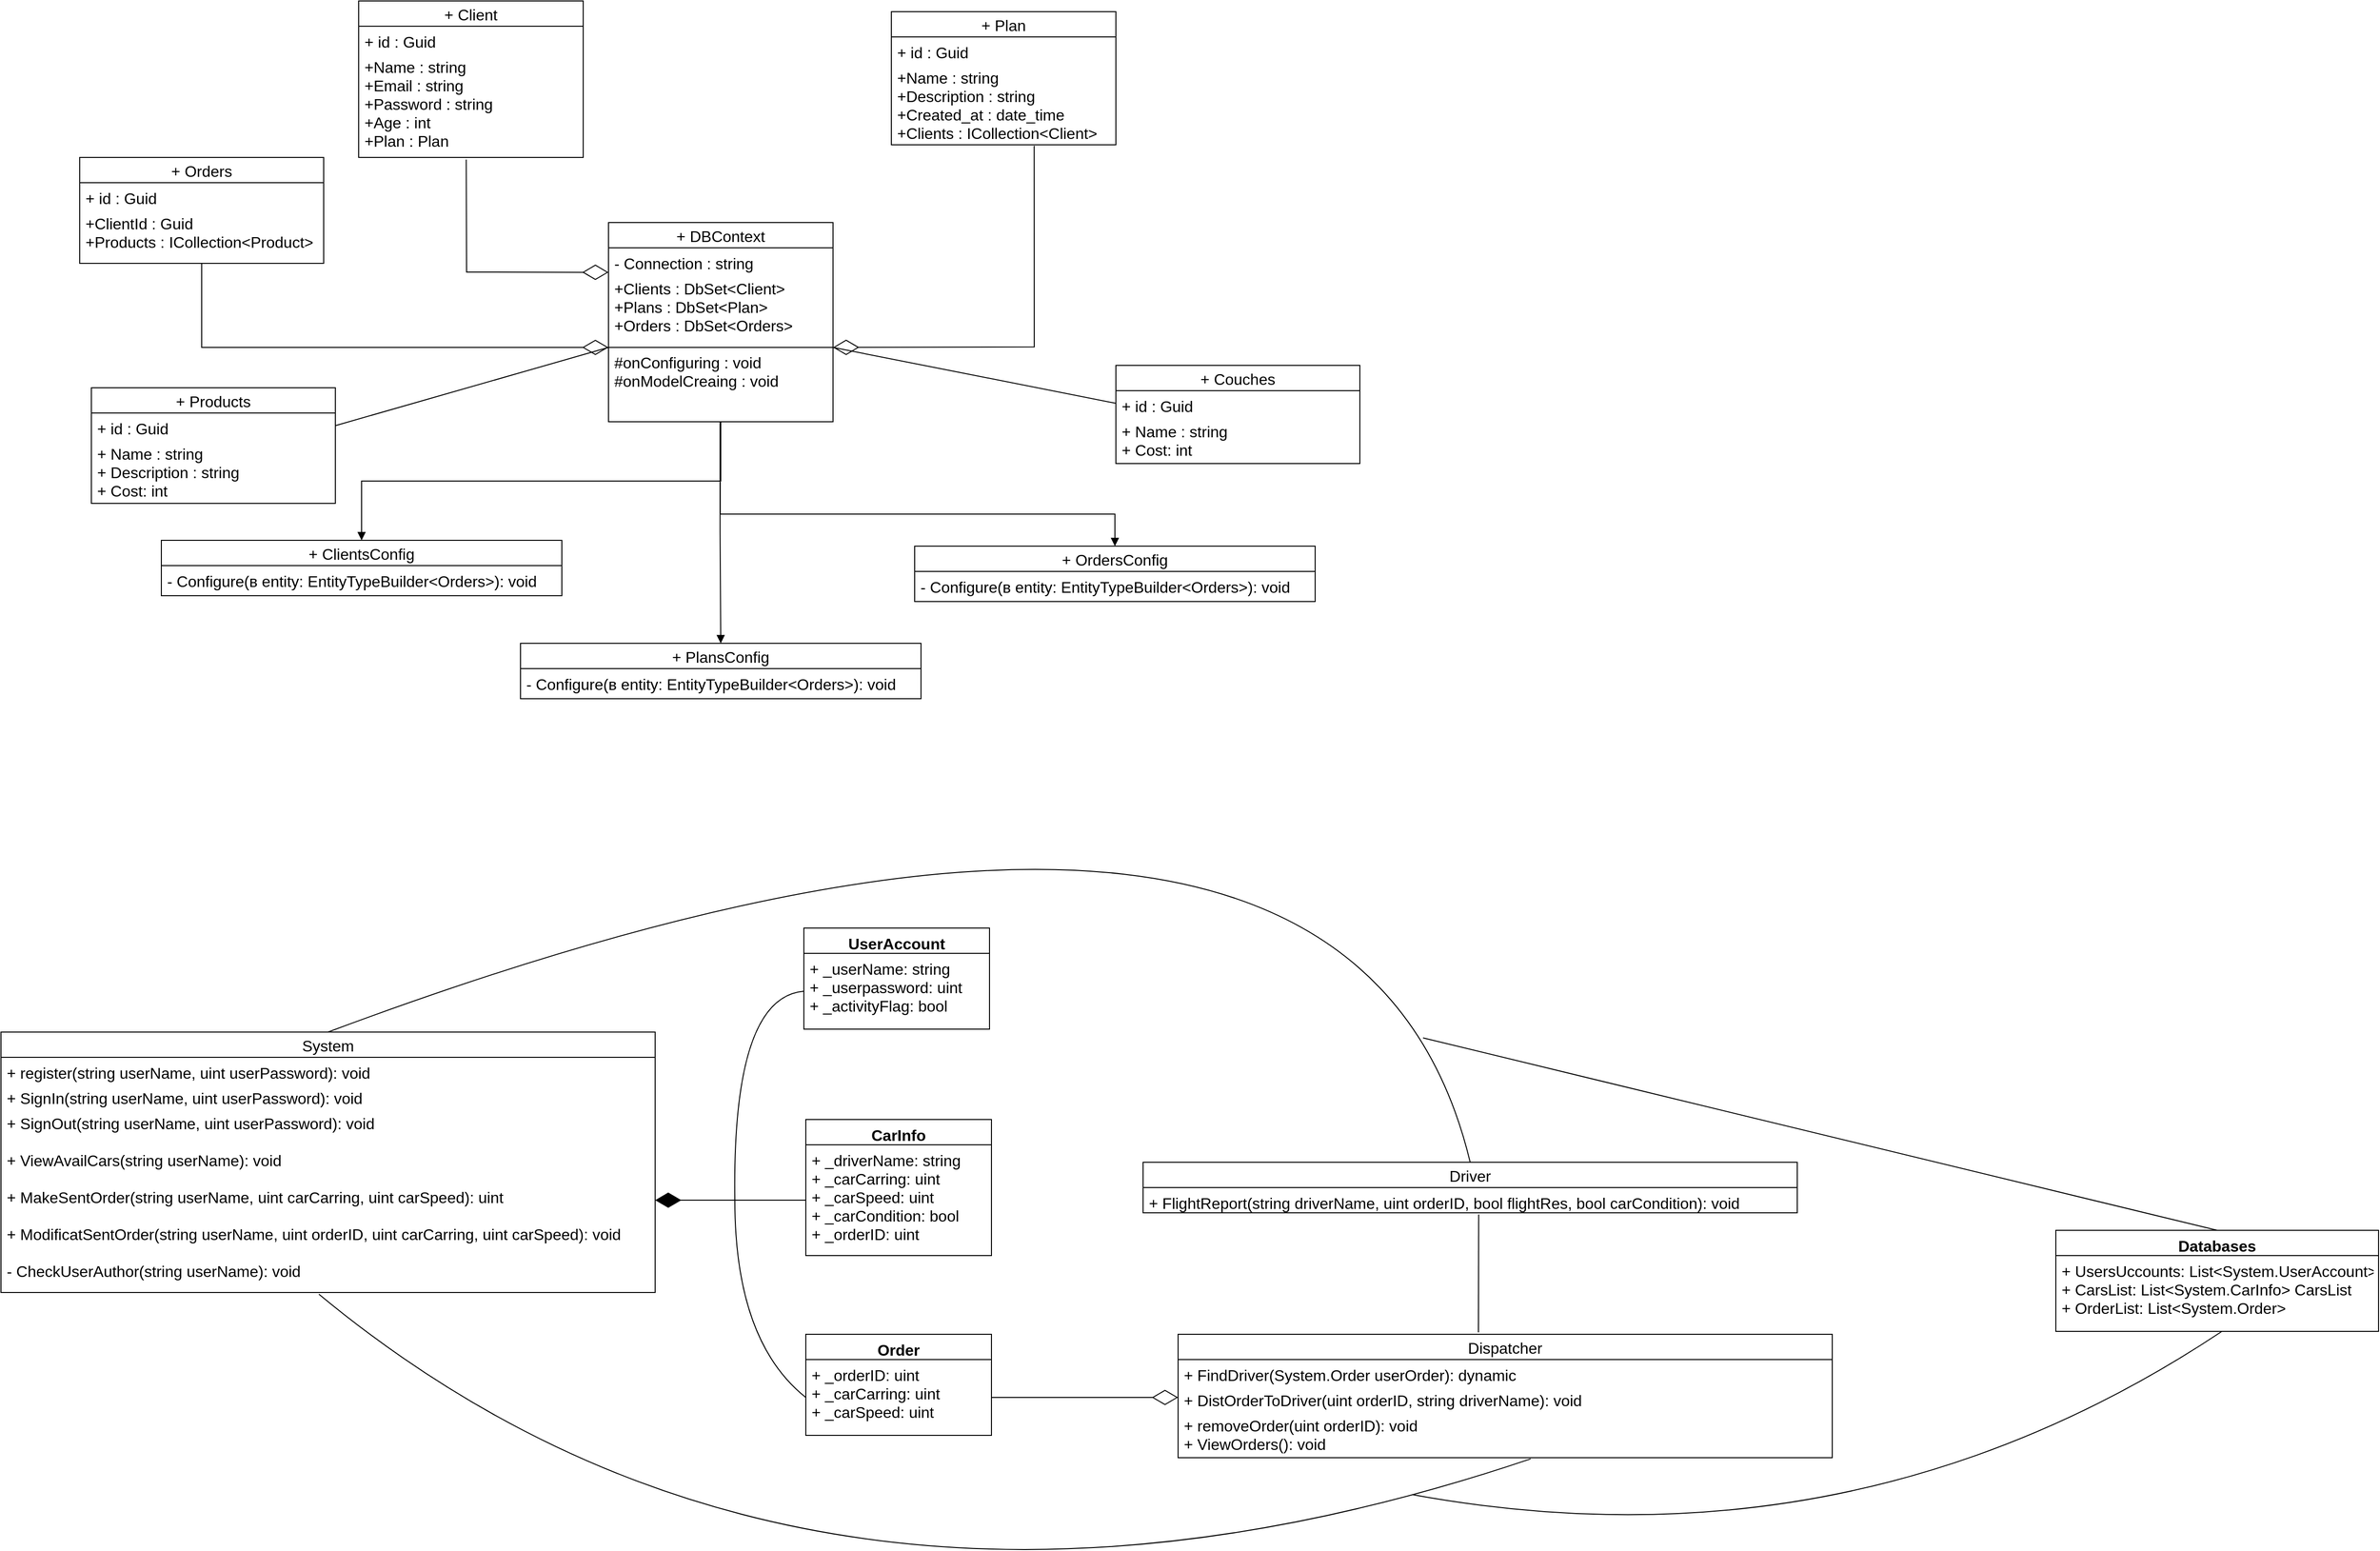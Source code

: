 <mxfile version="21.1.4" type="device">
  <diagram id="bxRbiOaqxQ_qso0ILXsK" name="Страница 1">
    <mxGraphModel dx="2540" dy="1966" grid="0" gridSize="10" guides="1" tooltips="1" connect="1" arrows="1" fold="1" page="0" pageScale="1" pageWidth="827" pageHeight="1169" math="0" shadow="0">
      <root>
        <mxCell id="0" />
        <mxCell id="1" parent="0" />
        <mxCell id="61zmjNbOXToTeWoblzgA-1" value="System" style="swimlane;fontStyle=0;childLayout=stackLayout;horizontal=1;startSize=26;fillColor=none;horizontalStack=0;resizeParent=1;resizeParentMax=0;resizeLast=0;collapsible=1;marginBottom=0;fontSize=16;" parent="1" vertex="1">
          <mxGeometry x="-4" y="321" width="673" height="268" as="geometry">
            <mxRectangle x="-4" y="321" width="115" height="31" as="alternateBounds" />
          </mxGeometry>
        </mxCell>
        <mxCell id="61zmjNbOXToTeWoblzgA-2" value="+ register(string userName, uint userPassword): void&#xa;&#xa;&#xa;&#xa;&#xa;&#xa;" style="text;strokeColor=none;fillColor=none;align=left;verticalAlign=top;spacingLeft=4;spacingRight=4;overflow=hidden;rotatable=0;points=[[0,0.5],[1,0.5]];portConstraint=eastwest;fontSize=16;" parent="61zmjNbOXToTeWoblzgA-1" vertex="1">
          <mxGeometry y="26" width="673" height="26" as="geometry" />
        </mxCell>
        <mxCell id="61zmjNbOXToTeWoblzgA-3" value="+ SignIn(string userName, uint userPassword): void&#xa;" style="text;strokeColor=none;fillColor=none;align=left;verticalAlign=top;spacingLeft=4;spacingRight=4;overflow=hidden;rotatable=0;points=[[0,0.5],[1,0.5]];portConstraint=eastwest;fontSize=16;" parent="61zmjNbOXToTeWoblzgA-1" vertex="1">
          <mxGeometry y="52" width="673" height="26" as="geometry" />
        </mxCell>
        <mxCell id="61zmjNbOXToTeWoblzgA-4" value="+ SignOut(string userName, uint userPassword): void&#xa;&#xa;+ ViewAvailCars(string userName): void&#xa;&#xa;+ MakeSentOrder(string userName, uint carCarring, uint carSpeed): uint&#xa;&#xa;+ ModificatSentOrder(string userName, uint orderID, uint carCarring, uint carSpeed): void&#xa;&#xa;- CheсkUserAuthor(string userName): void" style="text;strokeColor=none;fillColor=none;align=left;verticalAlign=top;spacingLeft=4;spacingRight=4;overflow=hidden;rotatable=0;points=[[0,0.5],[1,0.5]];portConstraint=eastwest;fontSize=16;" parent="61zmjNbOXToTeWoblzgA-1" vertex="1">
          <mxGeometry y="78" width="673" height="190" as="geometry" />
        </mxCell>
        <mxCell id="61zmjNbOXToTeWoblzgA-9" value="UserAccount" style="swimlane;fontStyle=1;align=center;verticalAlign=top;childLayout=stackLayout;horizontal=1;startSize=26;horizontalStack=0;resizeParent=1;resizeParentMax=0;resizeLast=0;collapsible=1;marginBottom=0;fontSize=16;" parent="1" vertex="1">
          <mxGeometry x="822" y="214" width="191" height="104" as="geometry" />
        </mxCell>
        <mxCell id="61zmjNbOXToTeWoblzgA-10" value="+ _userName: string&#xa;+ _userpassword: uint&#xa;+ _activityFlag: bool" style="text;strokeColor=none;fillColor=none;align=left;verticalAlign=top;spacingLeft=4;spacingRight=4;overflow=hidden;rotatable=0;points=[[0,0.5],[1,0.5]];portConstraint=eastwest;fontSize=16;" parent="61zmjNbOXToTeWoblzgA-9" vertex="1">
          <mxGeometry y="26" width="191" height="78" as="geometry" />
        </mxCell>
        <mxCell id="61zmjNbOXToTeWoblzgA-24" value="CarInfo" style="swimlane;fontStyle=1;align=center;verticalAlign=top;childLayout=stackLayout;horizontal=1;startSize=26;horizontalStack=0;resizeParent=1;resizeParentMax=0;resizeLast=0;collapsible=1;marginBottom=0;fontSize=16;" parent="1" vertex="1">
          <mxGeometry x="824" y="411" width="191" height="140" as="geometry" />
        </mxCell>
        <mxCell id="61zmjNbOXToTeWoblzgA-25" value="+ _driverName: string&#xa;+ _carCarring: uint&#xa;+ _carSpeed: uint&#xa;+ _carCondition: bool&#xa;+ _orderID: uint" style="text;strokeColor=none;fillColor=none;align=left;verticalAlign=top;spacingLeft=4;spacingRight=4;overflow=hidden;rotatable=0;points=[[0,0.5],[1,0.5]];portConstraint=eastwest;fontSize=16;" parent="61zmjNbOXToTeWoblzgA-24" vertex="1">
          <mxGeometry y="26" width="191" height="114" as="geometry" />
        </mxCell>
        <mxCell id="61zmjNbOXToTeWoblzgA-26" value="Order" style="swimlane;fontStyle=1;align=center;verticalAlign=top;childLayout=stackLayout;horizontal=1;startSize=26;horizontalStack=0;resizeParent=1;resizeParentMax=0;resizeLast=0;collapsible=1;marginBottom=0;fontSize=16;" parent="1" vertex="1">
          <mxGeometry x="824" y="632" width="191" height="104" as="geometry" />
        </mxCell>
        <mxCell id="61zmjNbOXToTeWoblzgA-27" value="+ _orderID: uint&#xa;+ _carCarring: uint&#xa;+ _carSpeed: uint" style="text;strokeColor=none;fillColor=none;align=left;verticalAlign=top;spacingLeft=4;spacingRight=4;overflow=hidden;rotatable=0;points=[[0,0.5],[1,0.5]];portConstraint=eastwest;fontSize=16;" parent="61zmjNbOXToTeWoblzgA-26" vertex="1">
          <mxGeometry y="26" width="191" height="78" as="geometry" />
        </mxCell>
        <mxCell id="61zmjNbOXToTeWoblzgA-32" value="" style="endArrow=diamondThin;endFill=1;endSize=24;html=1;rounded=0;fontSize=12;sourcePerimeterSpacing=8;targetPerimeterSpacing=8;curved=1;exitX=0;exitY=0.5;exitDx=0;exitDy=0;entryX=1;entryY=0.5;entryDx=0;entryDy=0;" parent="1" source="61zmjNbOXToTeWoblzgA-25" target="61zmjNbOXToTeWoblzgA-4" edge="1">
          <mxGeometry width="160" relative="1" as="geometry">
            <mxPoint x="603" y="509" as="sourcePoint" />
            <mxPoint x="763" y="509" as="targetPoint" />
          </mxGeometry>
        </mxCell>
        <mxCell id="61zmjNbOXToTeWoblzgA-41" value="" style="endArrow=none;html=1;rounded=0;fontSize=12;startSize=14;endSize=14;sourcePerimeterSpacing=8;targetPerimeterSpacing=8;curved=1;entryX=0;entryY=0.5;entryDx=0;entryDy=0;" parent="1" target="61zmjNbOXToTeWoblzgA-10" edge="1">
          <mxGeometry width="50" height="50" relative="1" as="geometry">
            <mxPoint x="751" y="494" as="sourcePoint" />
            <mxPoint x="790" y="281" as="targetPoint" />
            <Array as="points">
              <mxPoint x="748" y="285" />
            </Array>
          </mxGeometry>
        </mxCell>
        <mxCell id="61zmjNbOXToTeWoblzgA-42" value="" style="endArrow=none;html=1;rounded=0;fontSize=12;startSize=14;endSize=14;sourcePerimeterSpacing=8;targetPerimeterSpacing=8;curved=1;entryX=0;entryY=0.5;entryDx=0;entryDy=0;" parent="1" target="61zmjNbOXToTeWoblzgA-27" edge="1">
          <mxGeometry width="50" height="50" relative="1" as="geometry">
            <mxPoint x="751" y="494" as="sourcePoint" />
            <mxPoint x="768" y="569" as="targetPoint" />
            <Array as="points">
              <mxPoint x="751" y="639" />
            </Array>
          </mxGeometry>
        </mxCell>
        <mxCell id="61zmjNbOXToTeWoblzgA-44" value="Dispatcher" style="swimlane;fontStyle=0;childLayout=stackLayout;horizontal=1;startSize=26;fillColor=none;horizontalStack=0;resizeParent=1;resizeParentMax=0;resizeLast=0;collapsible=1;marginBottom=0;fontSize=16;" parent="1" vertex="1">
          <mxGeometry x="1207" y="632" width="673" height="127" as="geometry">
            <mxRectangle x="110" y="338" width="115" height="31" as="alternateBounds" />
          </mxGeometry>
        </mxCell>
        <mxCell id="61zmjNbOXToTeWoblzgA-45" value="+ FindDriver(System.Order userOrder): dynamic&#xa;&#xa;&#xa;&#xa;&#xa;&#xa;" style="text;strokeColor=none;fillColor=none;align=left;verticalAlign=top;spacingLeft=4;spacingRight=4;overflow=hidden;rotatable=0;points=[[0,0.5],[1,0.5]];portConstraint=eastwest;fontSize=16;" parent="61zmjNbOXToTeWoblzgA-44" vertex="1">
          <mxGeometry y="26" width="673" height="26" as="geometry" />
        </mxCell>
        <mxCell id="61zmjNbOXToTeWoblzgA-46" value="+ DistOrderToDriver(uint orderID, string driverName): void&#xa;" style="text;strokeColor=none;fillColor=none;align=left;verticalAlign=top;spacingLeft=4;spacingRight=4;overflow=hidden;rotatable=0;points=[[0,0.5],[1,0.5]];portConstraint=eastwest;fontSize=16;" parent="61zmjNbOXToTeWoblzgA-44" vertex="1">
          <mxGeometry y="52" width="673" height="26" as="geometry" />
        </mxCell>
        <mxCell id="61zmjNbOXToTeWoblzgA-47" value="+ removeOrder(uint orderID): void&#xa;+ ViewOrders(): void&#xa;" style="text;strokeColor=none;fillColor=none;align=left;verticalAlign=top;spacingLeft=4;spacingRight=4;overflow=hidden;rotatable=0;points=[[0,0.5],[1,0.5]];portConstraint=eastwest;fontSize=16;" parent="61zmjNbOXToTeWoblzgA-44" vertex="1">
          <mxGeometry y="78" width="673" height="49" as="geometry" />
        </mxCell>
        <mxCell id="61zmjNbOXToTeWoblzgA-49" value="" style="endArrow=diamondThin;endFill=0;endSize=24;html=1;rounded=0;fontSize=12;sourcePerimeterSpacing=8;targetPerimeterSpacing=8;curved=1;exitX=1;exitY=0.5;exitDx=0;exitDy=0;entryX=0;entryY=0.5;entryDx=0;entryDy=0;" parent="1" source="61zmjNbOXToTeWoblzgA-27" target="61zmjNbOXToTeWoblzgA-46" edge="1">
          <mxGeometry width="160" relative="1" as="geometry">
            <mxPoint x="1031" y="694.25" as="sourcePoint" />
            <mxPoint x="1191" y="694.25" as="targetPoint" />
          </mxGeometry>
        </mxCell>
        <mxCell id="61zmjNbOXToTeWoblzgA-50" value="Driver" style="swimlane;fontStyle=0;childLayout=stackLayout;horizontal=1;startSize=26;fillColor=none;horizontalStack=0;resizeParent=1;resizeParentMax=0;resizeLast=0;collapsible=1;marginBottom=0;fontSize=16;" parent="1" vertex="1">
          <mxGeometry x="1171" y="455" width="673" height="52" as="geometry">
            <mxRectangle x="110" y="338" width="115" height="31" as="alternateBounds" />
          </mxGeometry>
        </mxCell>
        <mxCell id="61zmjNbOXToTeWoblzgA-51" value="+ FlightReport(string driverName, uint orderID, bool flightRes, bool carCondition): void&#xa;&#xa;&#xa;&#xa;" style="text;strokeColor=none;fillColor=none;align=left;verticalAlign=top;spacingLeft=4;spacingRight=4;overflow=hidden;rotatable=0;points=[[0,0.5],[1,0.5]];portConstraint=eastwest;fontSize=16;" parent="61zmjNbOXToTeWoblzgA-50" vertex="1">
          <mxGeometry y="26" width="673" height="26" as="geometry" />
        </mxCell>
        <mxCell id="61zmjNbOXToTeWoblzgA-55" value="" style="endArrow=none;html=1;rounded=0;fontSize=12;startSize=14;endSize=14;sourcePerimeterSpacing=8;targetPerimeterSpacing=8;curved=1;entryX=0.5;entryY=0;entryDx=0;entryDy=0;exitX=0.5;exitY=0;exitDx=0;exitDy=0;" parent="1" source="61zmjNbOXToTeWoblzgA-1" target="61zmjNbOXToTeWoblzgA-50" edge="1">
          <mxGeometry width="50" height="50" relative="1" as="geometry">
            <mxPoint x="1442" y="314" as="sourcePoint" />
            <mxPoint x="1492" y="264" as="targetPoint" />
            <Array as="points">
              <mxPoint x="1381" y="-71" />
            </Array>
          </mxGeometry>
        </mxCell>
        <mxCell id="61zmjNbOXToTeWoblzgA-56" value="" style="endArrow=none;html=1;rounded=0;fontSize=12;startSize=14;endSize=14;sourcePerimeterSpacing=8;targetPerimeterSpacing=8;curved=1;entryX=0.539;entryY=1.024;entryDx=0;entryDy=0;entryPerimeter=0;exitX=0.486;exitY=1.009;exitDx=0;exitDy=0;exitPerimeter=0;" parent="1" source="61zmjNbOXToTeWoblzgA-4" target="61zmjNbOXToTeWoblzgA-47" edge="1">
          <mxGeometry width="50" height="50" relative="1" as="geometry">
            <mxPoint x="1412" y="879" as="sourcePoint" />
            <mxPoint x="1402" y="778" as="targetPoint" />
            <Array as="points">
              <mxPoint x="829" y="1010" />
            </Array>
          </mxGeometry>
        </mxCell>
        <mxCell id="61zmjNbOXToTeWoblzgA-57" value="" style="endArrow=none;html=1;rounded=0;fontSize=12;startSize=14;endSize=14;sourcePerimeterSpacing=8;targetPerimeterSpacing=8;curved=1;entryX=0.513;entryY=1.067;entryDx=0;entryDy=0;entryPerimeter=0;" parent="1" target="61zmjNbOXToTeWoblzgA-51" edge="1">
          <mxGeometry width="50" height="50" relative="1" as="geometry">
            <mxPoint x="1516" y="630" as="sourcePoint" />
            <mxPoint x="1547" y="539" as="targetPoint" />
          </mxGeometry>
        </mxCell>
        <mxCell id="61zmjNbOXToTeWoblzgA-59" value="Databases" style="swimlane;fontStyle=1;align=center;verticalAlign=top;childLayout=stackLayout;horizontal=1;startSize=26;horizontalStack=0;resizeParent=1;resizeParentMax=0;resizeLast=0;collapsible=1;marginBottom=0;fontSize=16;" parent="1" vertex="1">
          <mxGeometry x="2110" y="525" width="332" height="104" as="geometry" />
        </mxCell>
        <mxCell id="61zmjNbOXToTeWoblzgA-60" value="+ UsersUccounts: List&lt;System.UserAccount&gt;&#xa;+ CarsList: List&lt;System.CarInfo&gt; CarsList&#xa;+ OrderList: List&lt;System.Order&gt;" style="text;strokeColor=none;fillColor=none;align=left;verticalAlign=top;spacingLeft=4;spacingRight=4;overflow=hidden;rotatable=0;points=[[0,0.5],[1,0.5]];portConstraint=eastwest;fontSize=16;" parent="61zmjNbOXToTeWoblzgA-59" vertex="1">
          <mxGeometry y="26" width="332" height="78" as="geometry" />
        </mxCell>
        <mxCell id="61zmjNbOXToTeWoblzgA-62" value="" style="endArrow=none;html=1;rounded=0;fontSize=12;startSize=14;endSize=14;sourcePerimeterSpacing=8;targetPerimeterSpacing=8;curved=1;entryX=0.5;entryY=0;entryDx=0;entryDy=0;" parent="1" target="61zmjNbOXToTeWoblzgA-59" edge="1">
          <mxGeometry width="50" height="50" relative="1" as="geometry">
            <mxPoint x="1459" y="327" as="sourcePoint" />
            <mxPoint x="2177" y="407" as="targetPoint" />
          </mxGeometry>
        </mxCell>
        <mxCell id="61zmjNbOXToTeWoblzgA-63" value="" style="endArrow=none;html=1;rounded=0;fontSize=12;startSize=14;endSize=14;sourcePerimeterSpacing=8;targetPerimeterSpacing=8;curved=1;entryX=0.513;entryY=1.005;entryDx=0;entryDy=0;entryPerimeter=0;" parent="1" target="61zmjNbOXToTeWoblzgA-60" edge="1">
          <mxGeometry width="50" height="50" relative="1" as="geometry">
            <mxPoint x="1448" y="797" as="sourcePoint" />
            <mxPoint x="2256" y="722" as="targetPoint" />
            <Array as="points">
              <mxPoint x="1903" y="880" />
            </Array>
          </mxGeometry>
        </mxCell>
        <mxCell id="1XWJiedvEwnSCoYkFORe-9" value="+ DBContext" style="swimlane;fontStyle=0;childLayout=stackLayout;horizontal=1;startSize=26;fillColor=none;horizontalStack=0;resizeParent=1;resizeParentMax=0;resizeLast=0;collapsible=1;marginBottom=0;fontSize=16;" parent="1" vertex="1">
          <mxGeometry x="621" y="-512" width="231" height="205" as="geometry">
            <mxRectangle x="621" y="-512" width="115" height="31" as="alternateBounds" />
          </mxGeometry>
        </mxCell>
        <mxCell id="1XWJiedvEwnSCoYkFORe-10" value="- Connection : string&#xa;&#xa;&#xa;&#xa;&#xa;&#xa;&#xa;" style="text;strokeColor=none;fillColor=none;align=left;verticalAlign=top;spacingLeft=4;spacingRight=4;overflow=hidden;rotatable=0;points=[[0,0.5],[1,0.5]];portConstraint=eastwest;fontSize=16;" parent="1XWJiedvEwnSCoYkFORe-9" vertex="1">
          <mxGeometry y="26" width="231" height="26" as="geometry" />
        </mxCell>
        <mxCell id="1XWJiedvEwnSCoYkFORe-11" value="+Clients : DbSet&lt;Client&gt;&#xa;+Plans : DbSet&lt;Plan&gt;&#xa;+Orders : DbSet&lt;Orders&gt;&#xa;&#xa;#onConfiguring : void&#xa;#onModelCreaing : void" style="text;strokeColor=none;fillColor=none;align=left;verticalAlign=top;spacingLeft=4;spacingRight=4;overflow=hidden;rotatable=0;points=[[0,0.5],[1,0.5]];portConstraint=eastwest;fontSize=16;" parent="1XWJiedvEwnSCoYkFORe-9" vertex="1">
          <mxGeometry y="52" width="231" height="153" as="geometry" />
        </mxCell>
        <mxCell id="UlXri_ptehR5upMiYQwt-10" value="" style="endArrow=none;html=1;rounded=0;exitX=0;exitY=0.5;exitDx=0;exitDy=0;entryX=1;entryY=0.5;entryDx=0;entryDy=0;" edge="1" parent="1XWJiedvEwnSCoYkFORe-9" source="1XWJiedvEwnSCoYkFORe-11" target="1XWJiedvEwnSCoYkFORe-11">
          <mxGeometry width="50" height="50" relative="1" as="geometry">
            <mxPoint x="31" y="133" as="sourcePoint" />
            <mxPoint x="81" y="83" as="targetPoint" />
          </mxGeometry>
        </mxCell>
        <mxCell id="1XWJiedvEwnSCoYkFORe-30" value="+ Client" style="swimlane;fontStyle=0;childLayout=stackLayout;horizontal=1;startSize=26;fillColor=none;horizontalStack=0;resizeParent=1;resizeParentMax=0;resizeLast=0;collapsible=1;marginBottom=0;fontSize=16;" parent="1" vertex="1">
          <mxGeometry x="364" y="-740" width="231" height="161" as="geometry">
            <mxRectangle x="399" y="-656" width="115" height="31" as="alternateBounds" />
          </mxGeometry>
        </mxCell>
        <mxCell id="1XWJiedvEwnSCoYkFORe-31" value="+ id : Guid&#xa;&#xa;&#xa;&#xa;&#xa;&#xa;&#xa;" style="text;strokeColor=none;fillColor=none;align=left;verticalAlign=top;spacingLeft=4;spacingRight=4;overflow=hidden;rotatable=0;points=[[0,0.5],[1,0.5]];portConstraint=eastwest;fontSize=16;" parent="1XWJiedvEwnSCoYkFORe-30" vertex="1">
          <mxGeometry y="26" width="231" height="26" as="geometry" />
        </mxCell>
        <mxCell id="1XWJiedvEwnSCoYkFORe-32" value="+Name : string&#xa;+Email : string&#xa;+Password : string&#xa;+Age : int&#xa;+Plan : Plan&#xa;" style="text;strokeColor=none;fillColor=none;align=left;verticalAlign=top;spacingLeft=4;spacingRight=4;overflow=hidden;rotatable=0;points=[[0,0.5],[1,0.5]];portConstraint=eastwest;fontSize=16;" parent="1XWJiedvEwnSCoYkFORe-30" vertex="1">
          <mxGeometry y="52" width="231" height="109" as="geometry" />
        </mxCell>
        <mxCell id="1XWJiedvEwnSCoYkFORe-34" value="" style="endArrow=diamondThin;endFill=0;endSize=24;html=1;rounded=0;exitX=0.479;exitY=1.021;exitDx=0;exitDy=0;exitPerimeter=0;entryX=0;entryY=0.25;entryDx=0;entryDy=0;" parent="1" source="1XWJiedvEwnSCoYkFORe-32" target="1XWJiedvEwnSCoYkFORe-9" edge="1">
          <mxGeometry width="160" relative="1" as="geometry">
            <mxPoint x="476" y="-562" as="sourcePoint" />
            <mxPoint x="475" y="-356" as="targetPoint" />
            <Array as="points">
              <mxPoint x="475" y="-461" />
            </Array>
          </mxGeometry>
        </mxCell>
        <mxCell id="1XWJiedvEwnSCoYkFORe-36" value="+ Plan" style="swimlane;fontStyle=0;childLayout=stackLayout;horizontal=1;startSize=26;fillColor=none;horizontalStack=0;resizeParent=1;resizeParentMax=0;resizeLast=0;collapsible=1;marginBottom=0;fontSize=16;" parent="1" vertex="1">
          <mxGeometry x="912" y="-729" width="231" height="137" as="geometry">
            <mxRectangle x="399" y="-656" width="115" height="31" as="alternateBounds" />
          </mxGeometry>
        </mxCell>
        <mxCell id="1XWJiedvEwnSCoYkFORe-37" value="+ id : Guid&#xa;&#xa;&#xa;&#xa;&#xa;&#xa;&#xa;" style="text;strokeColor=none;fillColor=none;align=left;verticalAlign=top;spacingLeft=4;spacingRight=4;overflow=hidden;rotatable=0;points=[[0,0.5],[1,0.5]];portConstraint=eastwest;fontSize=16;" parent="1XWJiedvEwnSCoYkFORe-36" vertex="1">
          <mxGeometry y="26" width="231" height="26" as="geometry" />
        </mxCell>
        <mxCell id="1XWJiedvEwnSCoYkFORe-38" value="+Name : string&#xa;+Description : string&#xa;+Created_at : date_time&#xa;+Clients : ICollection&lt;Client&gt;&#xa;" style="text;strokeColor=none;fillColor=none;align=left;verticalAlign=top;spacingLeft=4;spacingRight=4;overflow=hidden;rotatable=0;points=[[0,0.5],[1,0.5]];portConstraint=eastwest;fontSize=16;" parent="1XWJiedvEwnSCoYkFORe-36" vertex="1">
          <mxGeometry y="52" width="231" height="85" as="geometry" />
        </mxCell>
        <mxCell id="1XWJiedvEwnSCoYkFORe-39" value="" style="endArrow=diamondThin;endFill=0;endSize=24;html=1;rounded=0;exitX=0.636;exitY=1.012;exitDx=0;exitDy=0;exitPerimeter=0;entryX=1;entryY=0.5;entryDx=0;entryDy=0;" parent="1" source="1XWJiedvEwnSCoYkFORe-38" target="1XWJiedvEwnSCoYkFORe-11" edge="1">
          <mxGeometry width="160" relative="1" as="geometry">
            <mxPoint x="809" y="-511" as="sourcePoint" />
            <mxPoint x="969" y="-511" as="targetPoint" />
            <Array as="points">
              <mxPoint x="1059" y="-384" />
            </Array>
          </mxGeometry>
        </mxCell>
        <mxCell id="UlXri_ptehR5upMiYQwt-9" style="edgeStyle=orthogonalEdgeStyle;rounded=0;orthogonalLoop=1;jettySize=auto;html=1;exitX=0.5;exitY=1;exitDx=0;exitDy=0;entryX=0;entryY=0.5;entryDx=0;entryDy=0;endArrow=diamondThin;endFill=0;targetPerimeterSpacing=0;endSize=24;" edge="1" parent="1" source="1XWJiedvEwnSCoYkFORe-40" target="1XWJiedvEwnSCoYkFORe-11">
          <mxGeometry relative="1" as="geometry" />
        </mxCell>
        <mxCell id="1XWJiedvEwnSCoYkFORe-40" value="+ Orders" style="swimlane;fontStyle=0;childLayout=stackLayout;horizontal=1;startSize=26;fillColor=none;horizontalStack=0;resizeParent=1;resizeParentMax=0;resizeLast=0;collapsible=1;marginBottom=0;fontSize=16;" parent="1" vertex="1">
          <mxGeometry x="77" y="-579" width="251" height="109" as="geometry">
            <mxRectangle x="399" y="-656" width="115" height="31" as="alternateBounds" />
          </mxGeometry>
        </mxCell>
        <mxCell id="1XWJiedvEwnSCoYkFORe-41" value="+ id : Guid&#xa;&#xa;&#xa;&#xa;&#xa;&#xa;&#xa;" style="text;strokeColor=none;fillColor=none;align=left;verticalAlign=top;spacingLeft=4;spacingRight=4;overflow=hidden;rotatable=0;points=[[0,0.5],[1,0.5]];portConstraint=eastwest;fontSize=16;" parent="1XWJiedvEwnSCoYkFORe-40" vertex="1">
          <mxGeometry y="26" width="251" height="26" as="geometry" />
        </mxCell>
        <mxCell id="1XWJiedvEwnSCoYkFORe-42" value="+ClientId : Guid&#xa;+Products : ICollection&lt;Product&gt;&#xa;" style="text;strokeColor=none;fillColor=none;align=left;verticalAlign=top;spacingLeft=4;spacingRight=4;overflow=hidden;rotatable=0;points=[[0,0.5],[1,0.5]];portConstraint=eastwest;fontSize=16;" parent="1XWJiedvEwnSCoYkFORe-40" vertex="1">
          <mxGeometry y="52" width="251" height="57" as="geometry" />
        </mxCell>
        <mxCell id="1XWJiedvEwnSCoYkFORe-44" value="+ Products" style="swimlane;fontStyle=0;childLayout=stackLayout;horizontal=1;startSize=26;fillColor=none;horizontalStack=0;resizeParent=1;resizeParentMax=0;resizeLast=0;collapsible=1;marginBottom=0;fontSize=16;" parent="1" vertex="1">
          <mxGeometry x="89" y="-342" width="251" height="119" as="geometry">
            <mxRectangle x="399" y="-656" width="115" height="31" as="alternateBounds" />
          </mxGeometry>
        </mxCell>
        <mxCell id="1XWJiedvEwnSCoYkFORe-45" value="+ id : Guid&#xa;&#xa;&#xa;&#xa;&#xa;&#xa;&#xa;" style="text;strokeColor=none;fillColor=none;align=left;verticalAlign=top;spacingLeft=4;spacingRight=4;overflow=hidden;rotatable=0;points=[[0,0.5],[1,0.5]];portConstraint=eastwest;fontSize=16;" parent="1XWJiedvEwnSCoYkFORe-44" vertex="1">
          <mxGeometry y="26" width="251" height="26" as="geometry" />
        </mxCell>
        <mxCell id="1XWJiedvEwnSCoYkFORe-46" value="+ Name : string&#xa;+ Description : string&#xa;+ Cost: int&#xa;" style="text;strokeColor=none;fillColor=none;align=left;verticalAlign=top;spacingLeft=4;spacingRight=4;overflow=hidden;rotatable=0;points=[[0,0.5],[1,0.5]];portConstraint=eastwest;fontSize=16;" parent="1XWJiedvEwnSCoYkFORe-44" vertex="1">
          <mxGeometry y="52" width="251" height="67" as="geometry" />
        </mxCell>
        <mxCell id="1XWJiedvEwnSCoYkFORe-47" value="+ Couches" style="swimlane;fontStyle=0;childLayout=stackLayout;horizontal=1;startSize=26;fillColor=none;horizontalStack=0;resizeParent=1;resizeParentMax=0;resizeLast=0;collapsible=1;marginBottom=0;fontSize=16;" parent="1" vertex="1">
          <mxGeometry x="1143" y="-365" width="251" height="101" as="geometry">
            <mxRectangle x="399" y="-656" width="115" height="31" as="alternateBounds" />
          </mxGeometry>
        </mxCell>
        <mxCell id="1XWJiedvEwnSCoYkFORe-48" value="+ id : Guid&#xa;&#xa;&#xa;&#xa;&#xa;&#xa;&#xa;" style="text;strokeColor=none;fillColor=none;align=left;verticalAlign=top;spacingLeft=4;spacingRight=4;overflow=hidden;rotatable=0;points=[[0,0.5],[1,0.5]];portConstraint=eastwest;fontSize=16;" parent="1XWJiedvEwnSCoYkFORe-47" vertex="1">
          <mxGeometry y="26" width="251" height="26" as="geometry" />
        </mxCell>
        <mxCell id="1XWJiedvEwnSCoYkFORe-49" value="+ Name : string&#xa;+ Cost: int&#xa;" style="text;strokeColor=none;fillColor=none;align=left;verticalAlign=top;spacingLeft=4;spacingRight=4;overflow=hidden;rotatable=0;points=[[0,0.5],[1,0.5]];portConstraint=eastwest;fontSize=16;" parent="1XWJiedvEwnSCoYkFORe-47" vertex="1">
          <mxGeometry y="52" width="251" height="49" as="geometry" />
        </mxCell>
        <mxCell id="1XWJiedvEwnSCoYkFORe-50" value="+ ClientsConfig" style="swimlane;fontStyle=0;childLayout=stackLayout;horizontal=1;startSize=26;fillColor=none;horizontalStack=0;resizeParent=1;resizeParentMax=0;resizeLast=0;collapsible=1;marginBottom=0;fontSize=16;" parent="1" vertex="1">
          <mxGeometry x="161" y="-185" width="412" height="57" as="geometry">
            <mxRectangle x="399" y="-656" width="115" height="31" as="alternateBounds" />
          </mxGeometry>
        </mxCell>
        <mxCell id="1XWJiedvEwnSCoYkFORe-51" value="- Configure(в entity: EntityTypeBuilder&lt;Orders&gt;): void" style="text;strokeColor=none;fillColor=none;align=left;verticalAlign=top;spacingLeft=4;spacingRight=4;overflow=hidden;rotatable=0;points=[[0,0.5],[1,0.5]];portConstraint=eastwest;fontSize=16;" parent="1XWJiedvEwnSCoYkFORe-50" vertex="1">
          <mxGeometry y="26" width="412" height="31" as="geometry" />
        </mxCell>
        <mxCell id="1XWJiedvEwnSCoYkFORe-53" value="" style="html=1;verticalAlign=bottom;endArrow=block;edgeStyle=elbowEdgeStyle;elbow=vertical;curved=0;rounded=0;entryX=0.5;entryY=0;entryDx=0;entryDy=0;" parent="1" source="1XWJiedvEwnSCoYkFORe-11" target="1XWJiedvEwnSCoYkFORe-50" edge="1">
          <mxGeometry width="80" relative="1" as="geometry">
            <mxPoint x="571" y="-270.86" as="sourcePoint" />
            <mxPoint x="651" y="-270.86" as="targetPoint" />
          </mxGeometry>
        </mxCell>
        <mxCell id="1XWJiedvEwnSCoYkFORe-57" value="+ PlansConfig" style="swimlane;fontStyle=0;childLayout=stackLayout;horizontal=1;startSize=26;fillColor=none;horizontalStack=0;resizeParent=1;resizeParentMax=0;resizeLast=0;collapsible=1;marginBottom=0;fontSize=16;" parent="1" vertex="1">
          <mxGeometry x="530.5" y="-79" width="412" height="57" as="geometry">
            <mxRectangle x="399" y="-656" width="115" height="31" as="alternateBounds" />
          </mxGeometry>
        </mxCell>
        <mxCell id="1XWJiedvEwnSCoYkFORe-58" value="- Configure(в entity: EntityTypeBuilder&lt;Orders&gt;): void" style="text;strokeColor=none;fillColor=none;align=left;verticalAlign=top;spacingLeft=4;spacingRight=4;overflow=hidden;rotatable=0;points=[[0,0.5],[1,0.5]];portConstraint=eastwest;fontSize=16;" parent="1XWJiedvEwnSCoYkFORe-57" vertex="1">
          <mxGeometry y="26" width="412" height="31" as="geometry" />
        </mxCell>
        <mxCell id="1XWJiedvEwnSCoYkFORe-59" value="+ OrdersConfig" style="swimlane;fontStyle=0;childLayout=stackLayout;horizontal=1;startSize=26;fillColor=none;horizontalStack=0;resizeParent=1;resizeParentMax=0;resizeLast=0;collapsible=1;marginBottom=0;fontSize=16;" parent="1" vertex="1">
          <mxGeometry x="936" y="-179" width="412" height="57" as="geometry">
            <mxRectangle x="399" y="-656" width="115" height="31" as="alternateBounds" />
          </mxGeometry>
        </mxCell>
        <mxCell id="1XWJiedvEwnSCoYkFORe-60" value="- Configure(в entity: EntityTypeBuilder&lt;Orders&gt;): void" style="text;strokeColor=none;fillColor=none;align=left;verticalAlign=top;spacingLeft=4;spacingRight=4;overflow=hidden;rotatable=0;points=[[0,0.5],[1,0.5]];portConstraint=eastwest;fontSize=16;" parent="1XWJiedvEwnSCoYkFORe-59" vertex="1">
          <mxGeometry y="26" width="412" height="31" as="geometry" />
        </mxCell>
        <mxCell id="1XWJiedvEwnSCoYkFORe-61" value="" style="html=1;verticalAlign=bottom;endArrow=block;edgeStyle=elbowEdgeStyle;elbow=vertical;curved=0;rounded=0;entryX=0.5;entryY=0;entryDx=0;entryDy=0;" parent="1" target="1XWJiedvEwnSCoYkFORe-59" edge="1">
          <mxGeometry width="80" relative="1" as="geometry">
            <mxPoint x="736" y="-245" as="sourcePoint" />
            <mxPoint x="377" y="-175" as="targetPoint" />
          </mxGeometry>
        </mxCell>
        <mxCell id="1XWJiedvEwnSCoYkFORe-62" value="" style="html=1;verticalAlign=bottom;endArrow=block;edgeStyle=elbowEdgeStyle;elbow=vertical;curved=0;rounded=0;entryX=0.5;entryY=0;entryDx=0;entryDy=0;exitX=0.497;exitY=0.999;exitDx=0;exitDy=0;exitPerimeter=0;" parent="1" source="1XWJiedvEwnSCoYkFORe-11" target="1XWJiedvEwnSCoYkFORe-57" edge="1">
          <mxGeometry width="80" relative="1" as="geometry">
            <mxPoint x="746" y="-235" as="sourcePoint" />
            <mxPoint x="1152" y="-169" as="targetPoint" />
          </mxGeometry>
        </mxCell>
        <mxCell id="UlXri_ptehR5upMiYQwt-11" value="" style="endArrow=none;html=1;rounded=0;exitX=1;exitY=0.5;exitDx=0;exitDy=0;entryX=0;entryY=0.5;entryDx=0;entryDy=0;" edge="1" parent="1" source="1XWJiedvEwnSCoYkFORe-45" target="1XWJiedvEwnSCoYkFORe-11">
          <mxGeometry width="50" height="50" relative="1" as="geometry">
            <mxPoint x="341" y="-387" as="sourcePoint" />
            <mxPoint x="391" y="-437" as="targetPoint" />
          </mxGeometry>
        </mxCell>
        <mxCell id="UlXri_ptehR5upMiYQwt-12" value="" style="endArrow=none;html=1;rounded=0;entryX=0;entryY=0.5;entryDx=0;entryDy=0;exitX=1;exitY=0.5;exitDx=0;exitDy=0;" edge="1" parent="1" source="1XWJiedvEwnSCoYkFORe-11" target="1XWJiedvEwnSCoYkFORe-48">
          <mxGeometry width="50" height="50" relative="1" as="geometry">
            <mxPoint x="959" y="-271" as="sourcePoint" />
            <mxPoint x="1009" y="-321" as="targetPoint" />
          </mxGeometry>
        </mxCell>
      </root>
    </mxGraphModel>
  </diagram>
</mxfile>
